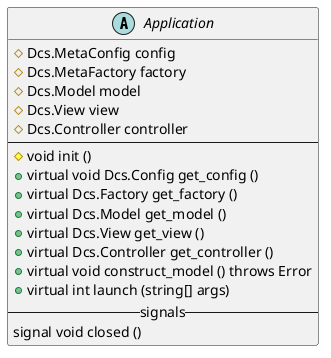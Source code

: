 /'
 'UML include file for Dcs.Application interface.
 '/

@startuml
abstract class Application {
    #Dcs.MetaConfig config
    #Dcs.MetaFactory factory
    #Dcs.Model model
    #Dcs.View view
    #Dcs.Controller controller
    ----
    #void init ()
    +virtual void Dcs.Config get_config ()
    +virtual Dcs.Factory get_factory ()
    +virtual Dcs.Model get_model ()
    +virtual Dcs.View get_view ()
    +virtual Dcs.Controller get_controller ()
    +virtual void construct_model () throws Error
    +virtual int launch (string[] args)
	-- signals --
	signal void closed ()
}
@enduml
